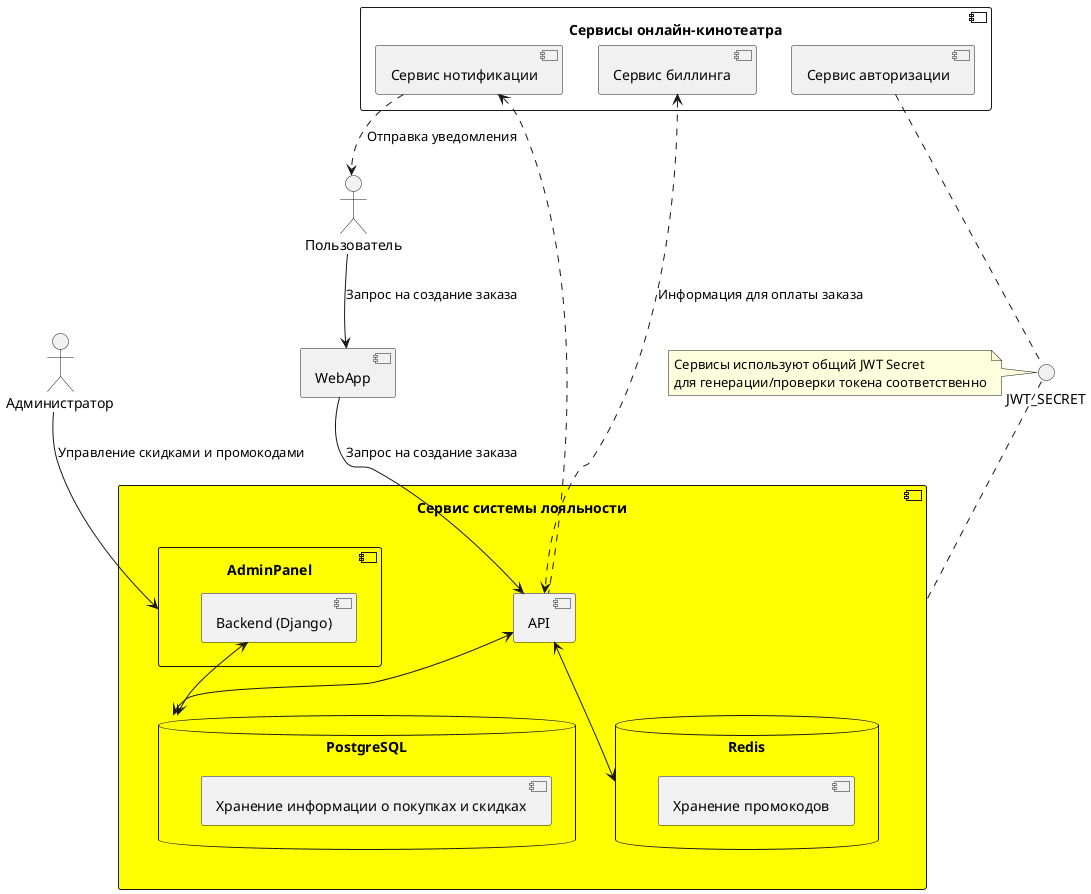 @startuml
skinparam componentStyle uml2
actor Пользователь as User
actor Администратор as Admin


component "Сервис системы лояльности" as LoyaltyService #Yellow {
    component "AdminPanel" {
        [Backend (Django)] as Django
    }

    component "API" as API

    database "Redis" as Redis {
        [Хранение промокодов] as PromocodeStorage
    }
    database "PostgreSQL" as PostgreSQL {
        [Хранение информации о покупках и скидках] as Orders
    }
}

component "WebApp" as WebApp


component "Сервисы онлайн-кинотеатра" as OtherServices {
    component "Сервис авторизации" as AuthService
    component "Сервис нотификации" as NotificationService
    component "Сервис биллинга" as BillingService
}

interface JWT_SECRET
note left of JWT_SECRET
    Сервисы используют общий JWT Secret
    для генерации/проверки токена соответственно
end note


Admin -down-> AdminPanel: Управление скидками и промокодами
User --> WebApp: Запрос на создание заказа
WebApp --> API: Запрос на создание заказа
API <--> PostgreSQL
API <--> Redis
Django <--> PostgreSQL
API .up.> NotificationService
NotificationService ..> User: Отправка уведомления
BillingService <..> API: Информация для оплаты заказа

LoyaltyService .up. JWT_SECRET
AuthService .. JWT_SECRET


@enduml